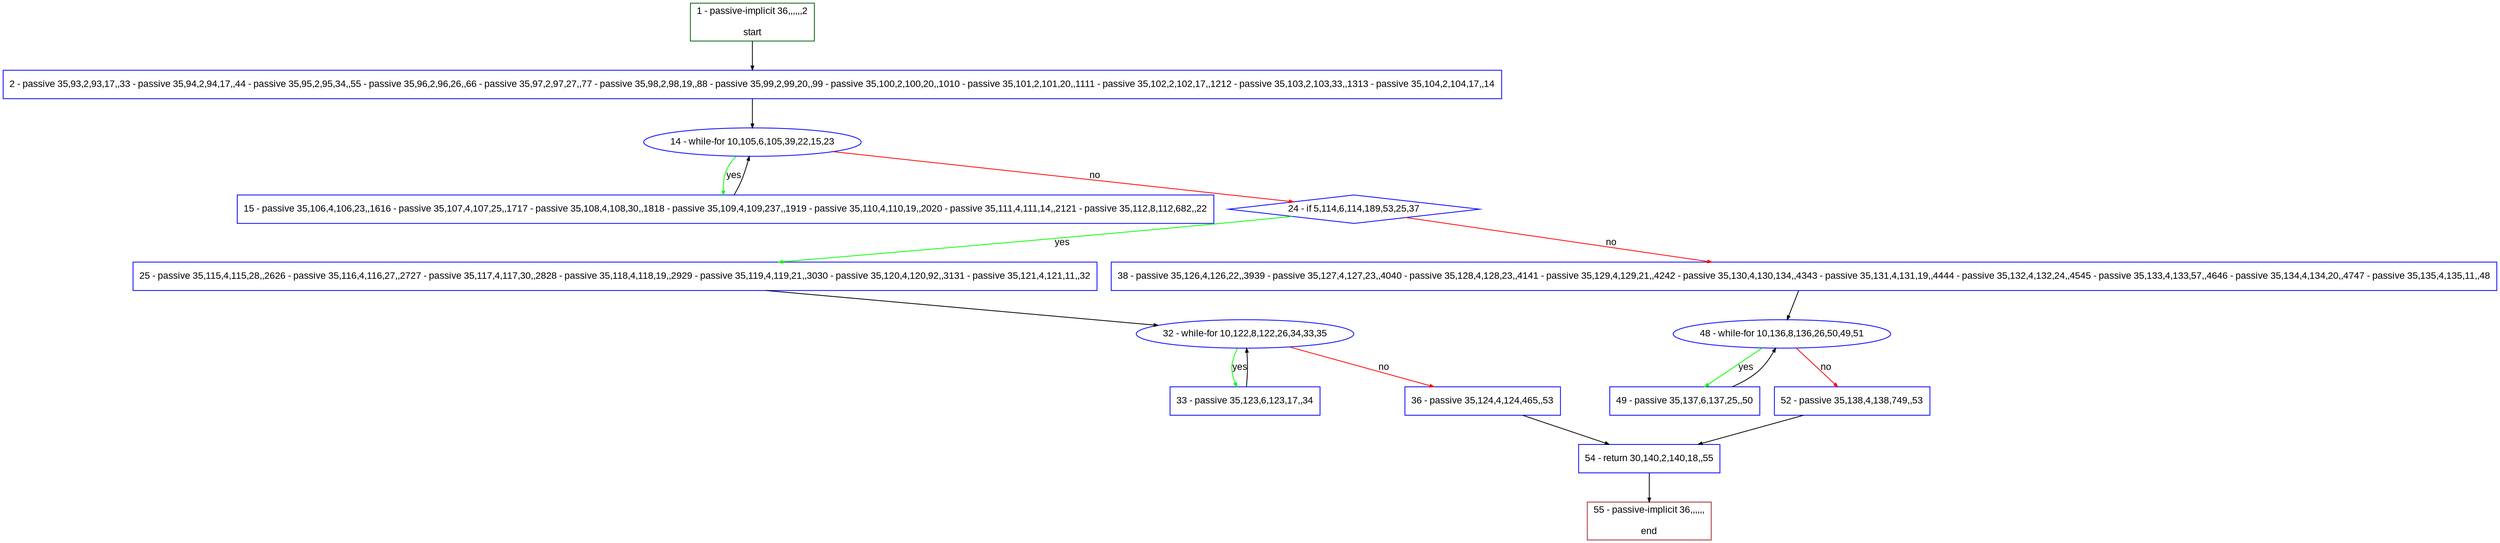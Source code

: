 digraph "" {
  graph [pack="true", label="", fontsize="12", packmode="clust", fontname="Arial", fillcolor="#FFFFCC", bgcolor="white", style="rounded,filled", compound="true"];
  node [node_initialized="no", label="", color="grey", fontsize="12", fillcolor="white", fontname="Arial", style="filled", shape="rectangle", compound="true", fixedsize="false"];
  edge [fontcolor="black", arrowhead="normal", arrowtail="none", arrowsize="0.5", ltail="", label="", color="black", fontsize="12", lhead="", fontname="Arial", dir="forward", compound="true"];
  __N1 [label="2 - passive 35,93,2,93,17,,33 - passive 35,94,2,94,17,,44 - passive 35,95,2,95,34,,55 - passive 35,96,2,96,26,,66 - passive 35,97,2,97,27,,77 - passive 35,98,2,98,19,,88 - passive 35,99,2,99,20,,99 - passive 35,100,2,100,20,,1010 - passive 35,101,2,101,20,,1111 - passive 35,102,2,102,17,,1212 - passive 35,103,2,103,33,,1313 - passive 35,104,2,104,17,,14", color="#0000ff", fillcolor="#ffffff", style="filled", shape="box"];
  __N2 [label="1 - passive-implicit 36,,,,,,2\n\nstart", color="#006400", fillcolor="#ffffff", style="filled", shape="box"];
  __N3 [label="14 - while-for 10,105,6,105,39,22,15,23", color="#0000ff", fillcolor="#ffffff", style="filled", shape="oval"];
  __N4 [label="15 - passive 35,106,4,106,23,,1616 - passive 35,107,4,107,25,,1717 - passive 35,108,4,108,30,,1818 - passive 35,109,4,109,237,,1919 - passive 35,110,4,110,19,,2020 - passive 35,111,4,111,14,,2121 - passive 35,112,8,112,682,,22", color="#0000ff", fillcolor="#ffffff", style="filled", shape="box"];
  __N5 [label="24 - if 5,114,6,114,189,53,25,37", color="#0000ff", fillcolor="#ffffff", style="filled", shape="diamond"];
  __N6 [label="25 - passive 35,115,4,115,28,,2626 - passive 35,116,4,116,27,,2727 - passive 35,117,4,117,30,,2828 - passive 35,118,4,118,19,,2929 - passive 35,119,4,119,21,,3030 - passive 35,120,4,120,92,,3131 - passive 35,121,4,121,11,,32", color="#0000ff", fillcolor="#ffffff", style="filled", shape="box"];
  __N7 [label="38 - passive 35,126,4,126,22,,3939 - passive 35,127,4,127,23,,4040 - passive 35,128,4,128,23,,4141 - passive 35,129,4,129,21,,4242 - passive 35,130,4,130,134,,4343 - passive 35,131,4,131,19,,4444 - passive 35,132,4,132,24,,4545 - passive 35,133,4,133,57,,4646 - passive 35,134,4,134,20,,4747 - passive 35,135,4,135,11,,48", color="#0000ff", fillcolor="#ffffff", style="filled", shape="box"];
  __N8 [label="32 - while-for 10,122,8,122,26,34,33,35", color="#0000ff", fillcolor="#ffffff", style="filled", shape="oval"];
  __N9 [label="33 - passive 35,123,6,123,17,,34", color="#0000ff", fillcolor="#ffffff", style="filled", shape="box"];
  __N10 [label="36 - passive 35,124,4,124,465,,53", color="#0000ff", fillcolor="#ffffff", style="filled", shape="box"];
  __N11 [label="54 - return 30,140,2,140,18,,55", color="#0000ff", fillcolor="#ffffff", style="filled", shape="box"];
  __N12 [label="48 - while-for 10,136,8,136,26,50,49,51", color="#0000ff", fillcolor="#ffffff", style="filled", shape="oval"];
  __N13 [label="49 - passive 35,137,6,137,25,,50", color="#0000ff", fillcolor="#ffffff", style="filled", shape="box"];
  __N14 [label="52 - passive 35,138,4,138,749,,53", color="#0000ff", fillcolor="#ffffff", style="filled", shape="box"];
  __N15 [label="55 - passive-implicit 36,,,,,,\n\nend", color="#a52a2a", fillcolor="#ffffff", style="filled", shape="box"];
  __N2 -> __N1 [arrowhead="normal", arrowtail="none", color="#000000", label="", dir="forward"];
  __N1 -> __N3 [arrowhead="normal", arrowtail="none", color="#000000", label="", dir="forward"];
  __N3 -> __N4 [arrowhead="normal", arrowtail="none", color="#00ff00", label="yes", dir="forward"];
  __N4 -> __N3 [arrowhead="normal", arrowtail="none", color="#000000", label="", dir="forward"];
  __N3 -> __N5 [arrowhead="normal", arrowtail="none", color="#ff0000", label="no", dir="forward"];
  __N5 -> __N6 [arrowhead="normal", arrowtail="none", color="#00ff00", label="yes", dir="forward"];
  __N5 -> __N7 [arrowhead="normal", arrowtail="none", color="#ff0000", label="no", dir="forward"];
  __N6 -> __N8 [arrowhead="normal", arrowtail="none", color="#000000", label="", dir="forward"];
  __N8 -> __N9 [arrowhead="normal", arrowtail="none", color="#00ff00", label="yes", dir="forward"];
  __N9 -> __N8 [arrowhead="normal", arrowtail="none", color="#000000", label="", dir="forward"];
  __N8 -> __N10 [arrowhead="normal", arrowtail="none", color="#ff0000", label="no", dir="forward"];
  __N10 -> __N11 [arrowhead="normal", arrowtail="none", color="#000000", label="", dir="forward"];
  __N7 -> __N12 [arrowhead="normal", arrowtail="none", color="#000000", label="", dir="forward"];
  __N12 -> __N13 [arrowhead="normal", arrowtail="none", color="#00ff00", label="yes", dir="forward"];
  __N13 -> __N12 [arrowhead="normal", arrowtail="none", color="#000000", label="", dir="forward"];
  __N12 -> __N14 [arrowhead="normal", arrowtail="none", color="#ff0000", label="no", dir="forward"];
  __N14 -> __N11 [arrowhead="normal", arrowtail="none", color="#000000", label="", dir="forward"];
  __N11 -> __N15 [arrowhead="normal", arrowtail="none", color="#000000", label="", dir="forward"];
}
